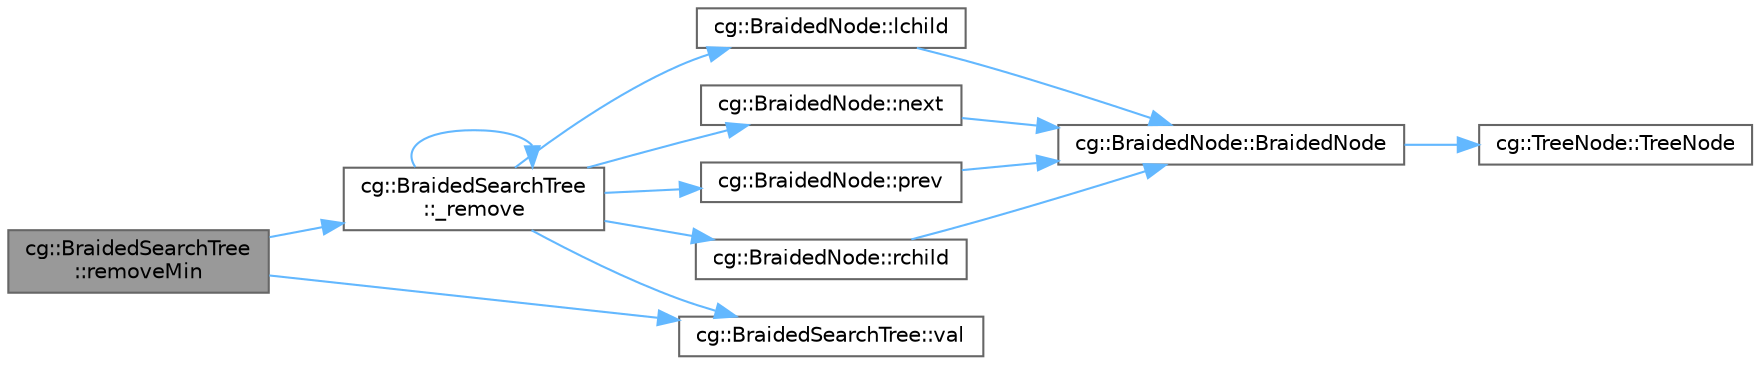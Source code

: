 digraph "cg::BraidedSearchTree::removeMin"
{
 // LATEX_PDF_SIZE
  bgcolor="transparent";
  edge [fontname=Helvetica,fontsize=10,labelfontname=Helvetica,labelfontsize=10];
  node [fontname=Helvetica,fontsize=10,shape=box,height=0.2,width=0.4];
  rankdir="LR";
  Node1 [id="Node000001",label="cg::BraidedSearchTree\l::removeMin",height=0.2,width=0.4,color="gray40", fillcolor="grey60", style="filled", fontcolor="black",tooltip=" "];
  Node1 -> Node2 [id="edge1_Node000001_Node000002",color="steelblue1",style="solid",tooltip=" "];
  Node2 [id="Node000002",label="cg::BraidedSearchTree\l::_remove",height=0.2,width=0.4,color="grey40", fillcolor="white", style="filled",URL="$classcg_1_1_braided_search_tree.html#a04064a25dac120f83b67bf21c6874838",tooltip=" "];
  Node2 -> Node2 [id="edge2_Node000002_Node000002",color="steelblue1",style="solid",tooltip=" "];
  Node2 -> Node3 [id="edge3_Node000002_Node000003",color="steelblue1",style="solid",tooltip=" "];
  Node3 [id="Node000003",label="cg::BraidedNode::lchild",height=0.2,width=0.4,color="grey40", fillcolor="white", style="filled",URL="$classcg_1_1_braided_node.html#af4fd8d40df2336d4a7ae0c87c1d964f8",tooltip=" "];
  Node3 -> Node4 [id="edge4_Node000003_Node000004",color="steelblue1",style="solid",tooltip=" "];
  Node4 [id="Node000004",label="cg::BraidedNode::BraidedNode",height=0.2,width=0.4,color="grey40", fillcolor="white", style="filled",URL="$classcg_1_1_braided_node.html#ac7737214b73529873c3fc878fab13207",tooltip=" "];
  Node4 -> Node5 [id="edge5_Node000004_Node000005",color="steelblue1",style="solid",tooltip=" "];
  Node5 [id="Node000005",label="cg::TreeNode::TreeNode",height=0.2,width=0.4,color="grey40", fillcolor="white", style="filled",URL="$classcg_1_1_tree_node.html#a08383ce733b659a46fbf31ad7ae53ec8",tooltip=" "];
  Node2 -> Node6 [id="edge6_Node000002_Node000006",color="steelblue1",style="solid",tooltip=" "];
  Node6 [id="Node000006",label="cg::BraidedNode::next",height=0.2,width=0.4,color="grey40", fillcolor="white", style="filled",URL="$classcg_1_1_braided_node.html#abb6cfface7fc84a7e6a6254548a2f24d",tooltip=" "];
  Node6 -> Node4 [id="edge7_Node000006_Node000004",color="steelblue1",style="solid",tooltip=" "];
  Node2 -> Node7 [id="edge8_Node000002_Node000007",color="steelblue1",style="solid",tooltip=" "];
  Node7 [id="Node000007",label="cg::BraidedNode::prev",height=0.2,width=0.4,color="grey40", fillcolor="white", style="filled",URL="$classcg_1_1_braided_node.html#a307473e679be6ee3bdace3163753641a",tooltip=" "];
  Node7 -> Node4 [id="edge9_Node000007_Node000004",color="steelblue1",style="solid",tooltip=" "];
  Node2 -> Node8 [id="edge10_Node000002_Node000008",color="steelblue1",style="solid",tooltip=" "];
  Node8 [id="Node000008",label="cg::BraidedNode::rchild",height=0.2,width=0.4,color="grey40", fillcolor="white", style="filled",URL="$classcg_1_1_braided_node.html#a253922f9ed35966428f49f1b5ee06c5f",tooltip=" "];
  Node8 -> Node4 [id="edge11_Node000008_Node000004",color="steelblue1",style="solid",tooltip=" "];
  Node2 -> Node9 [id="edge12_Node000002_Node000009",color="steelblue1",style="solid",tooltip=" "];
  Node9 [id="Node000009",label="cg::BraidedSearchTree::val",height=0.2,width=0.4,color="grey40", fillcolor="white", style="filled",URL="$classcg_1_1_braided_search_tree.html#adaaf4cd5f5f1ff8868d998494ff2c6fd",tooltip=" "];
  Node1 -> Node9 [id="edge13_Node000001_Node000009",color="steelblue1",style="solid",tooltip=" "];
}
